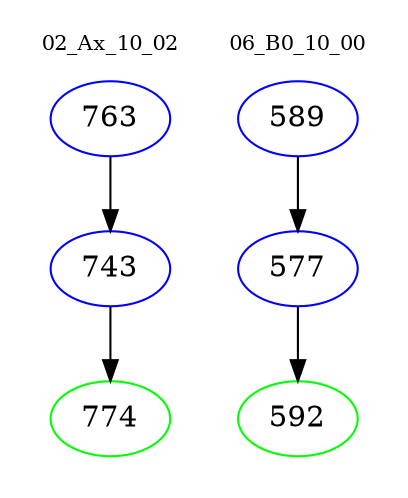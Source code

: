 digraph{
subgraph cluster_0 {
color = white
label = "02_Ax_10_02";
fontsize=10;
T0_763 [label="763", color="blue"]
T0_763 -> T0_743 [color="black"]
T0_743 [label="743", color="blue"]
T0_743 -> T0_774 [color="black"]
T0_774 [label="774", color="green"]
}
subgraph cluster_1 {
color = white
label = "06_B0_10_00";
fontsize=10;
T1_589 [label="589", color="blue"]
T1_589 -> T1_577 [color="black"]
T1_577 [label="577", color="blue"]
T1_577 -> T1_592 [color="black"]
T1_592 [label="592", color="green"]
}
}
